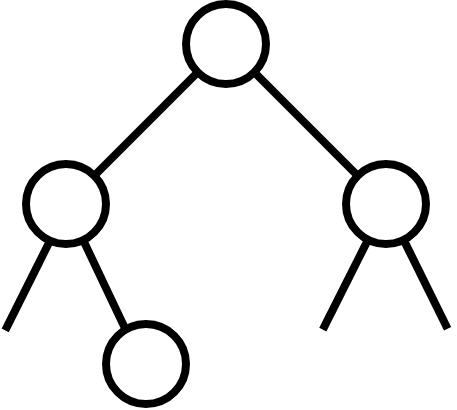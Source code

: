 <mxfile scale="4" border="0">
    <diagram id="-BmAYUr0pwJ2uD23Ls4K" name="Page-1">
        <mxGraphModel dx="1026" dy="541" grid="1" gridSize="10" guides="1" tooltips="1" connect="1" arrows="1" fold="1" page="1" pageScale="1" pageWidth="583" pageHeight="827" math="0" shadow="0">
            <root>
                <mxCell id="0"/>
                <mxCell id="1" parent="0"/>
                <mxCell id="7" style="edgeStyle=none;html=1;endArrow=none;endFill=0;strokeWidth=4;" parent="1" source="2" target="3" edge="1">
                    <mxGeometry relative="1" as="geometry"/>
                </mxCell>
                <mxCell id="8" style="edgeStyle=none;html=1;endArrow=none;endFill=0;strokeWidth=4;" parent="1" source="2" target="4" edge="1">
                    <mxGeometry relative="1" as="geometry"/>
                </mxCell>
                <mxCell id="2" value="" style="ellipse;whiteSpace=wrap;html=1;aspect=fixed;strokeWidth=4;" parent="1" vertex="1">
                    <mxGeometry x="160" y="80" width="40" height="40" as="geometry"/>
                </mxCell>
                <mxCell id="6" style="edgeStyle=none;html=1;entryX=0.25;entryY=0.08;entryDx=0;entryDy=0;entryPerimeter=0;endArrow=none;endFill=0;strokeWidth=4;" parent="1" source="3" target="5" edge="1">
                    <mxGeometry relative="1" as="geometry"/>
                </mxCell>
                <mxCell id="10" style="edgeStyle=none;html=1;exitX=0.3;exitY=0.96;exitDx=0;exitDy=0;entryX=0.74;entryY=0.08;entryDx=0;entryDy=0;entryPerimeter=0;endArrow=none;endFill=0;exitPerimeter=0;strokeWidth=4;" parent="1" source="3" edge="1">
                    <mxGeometry relative="1" as="geometry">
                        <mxPoint x="69.6" y="243.2" as="targetPoint"/>
                    </mxGeometry>
                </mxCell>
                <mxCell id="3" value="" style="ellipse;whiteSpace=wrap;html=1;aspect=fixed;strokeWidth=4;" parent="1" vertex="1">
                    <mxGeometry x="80" y="160" width="40" height="40" as="geometry"/>
                </mxCell>
                <mxCell id="13" style="edgeStyle=none;html=1;endArrow=none;endFill=0;entryX=0.71;entryY=0.07;entryDx=0;entryDy=0;entryPerimeter=0;strokeWidth=4;" parent="1" source="4" edge="1">
                    <mxGeometry relative="1" as="geometry">
                        <mxPoint x="228.4" y="242.8" as="targetPoint"/>
                    </mxGeometry>
                </mxCell>
                <mxCell id="4" value="" style="ellipse;whiteSpace=wrap;html=1;aspect=fixed;strokeWidth=4;" parent="1" vertex="1">
                    <mxGeometry x="240" y="160" width="40" height="40" as="geometry"/>
                </mxCell>
                <mxCell id="5" value="" style="ellipse;whiteSpace=wrap;html=1;aspect=fixed;strokeWidth=4;" parent="1" vertex="1">
                    <mxGeometry x="120" y="240" width="40" height="40" as="geometry"/>
                </mxCell>
                <mxCell id="14" style="edgeStyle=none;html=1;exitX=0.27;exitY=0.06;exitDx=0;exitDy=0;endArrow=none;endFill=0;exitPerimeter=0;strokeWidth=4;" parent="1" target="4" edge="1">
                    <mxGeometry relative="1" as="geometry">
                        <mxPoint x="290.8" y="242.4" as="sourcePoint"/>
                    </mxGeometry>
                </mxCell>
            </root>
        </mxGraphModel>
    </diagram>
</mxfile>